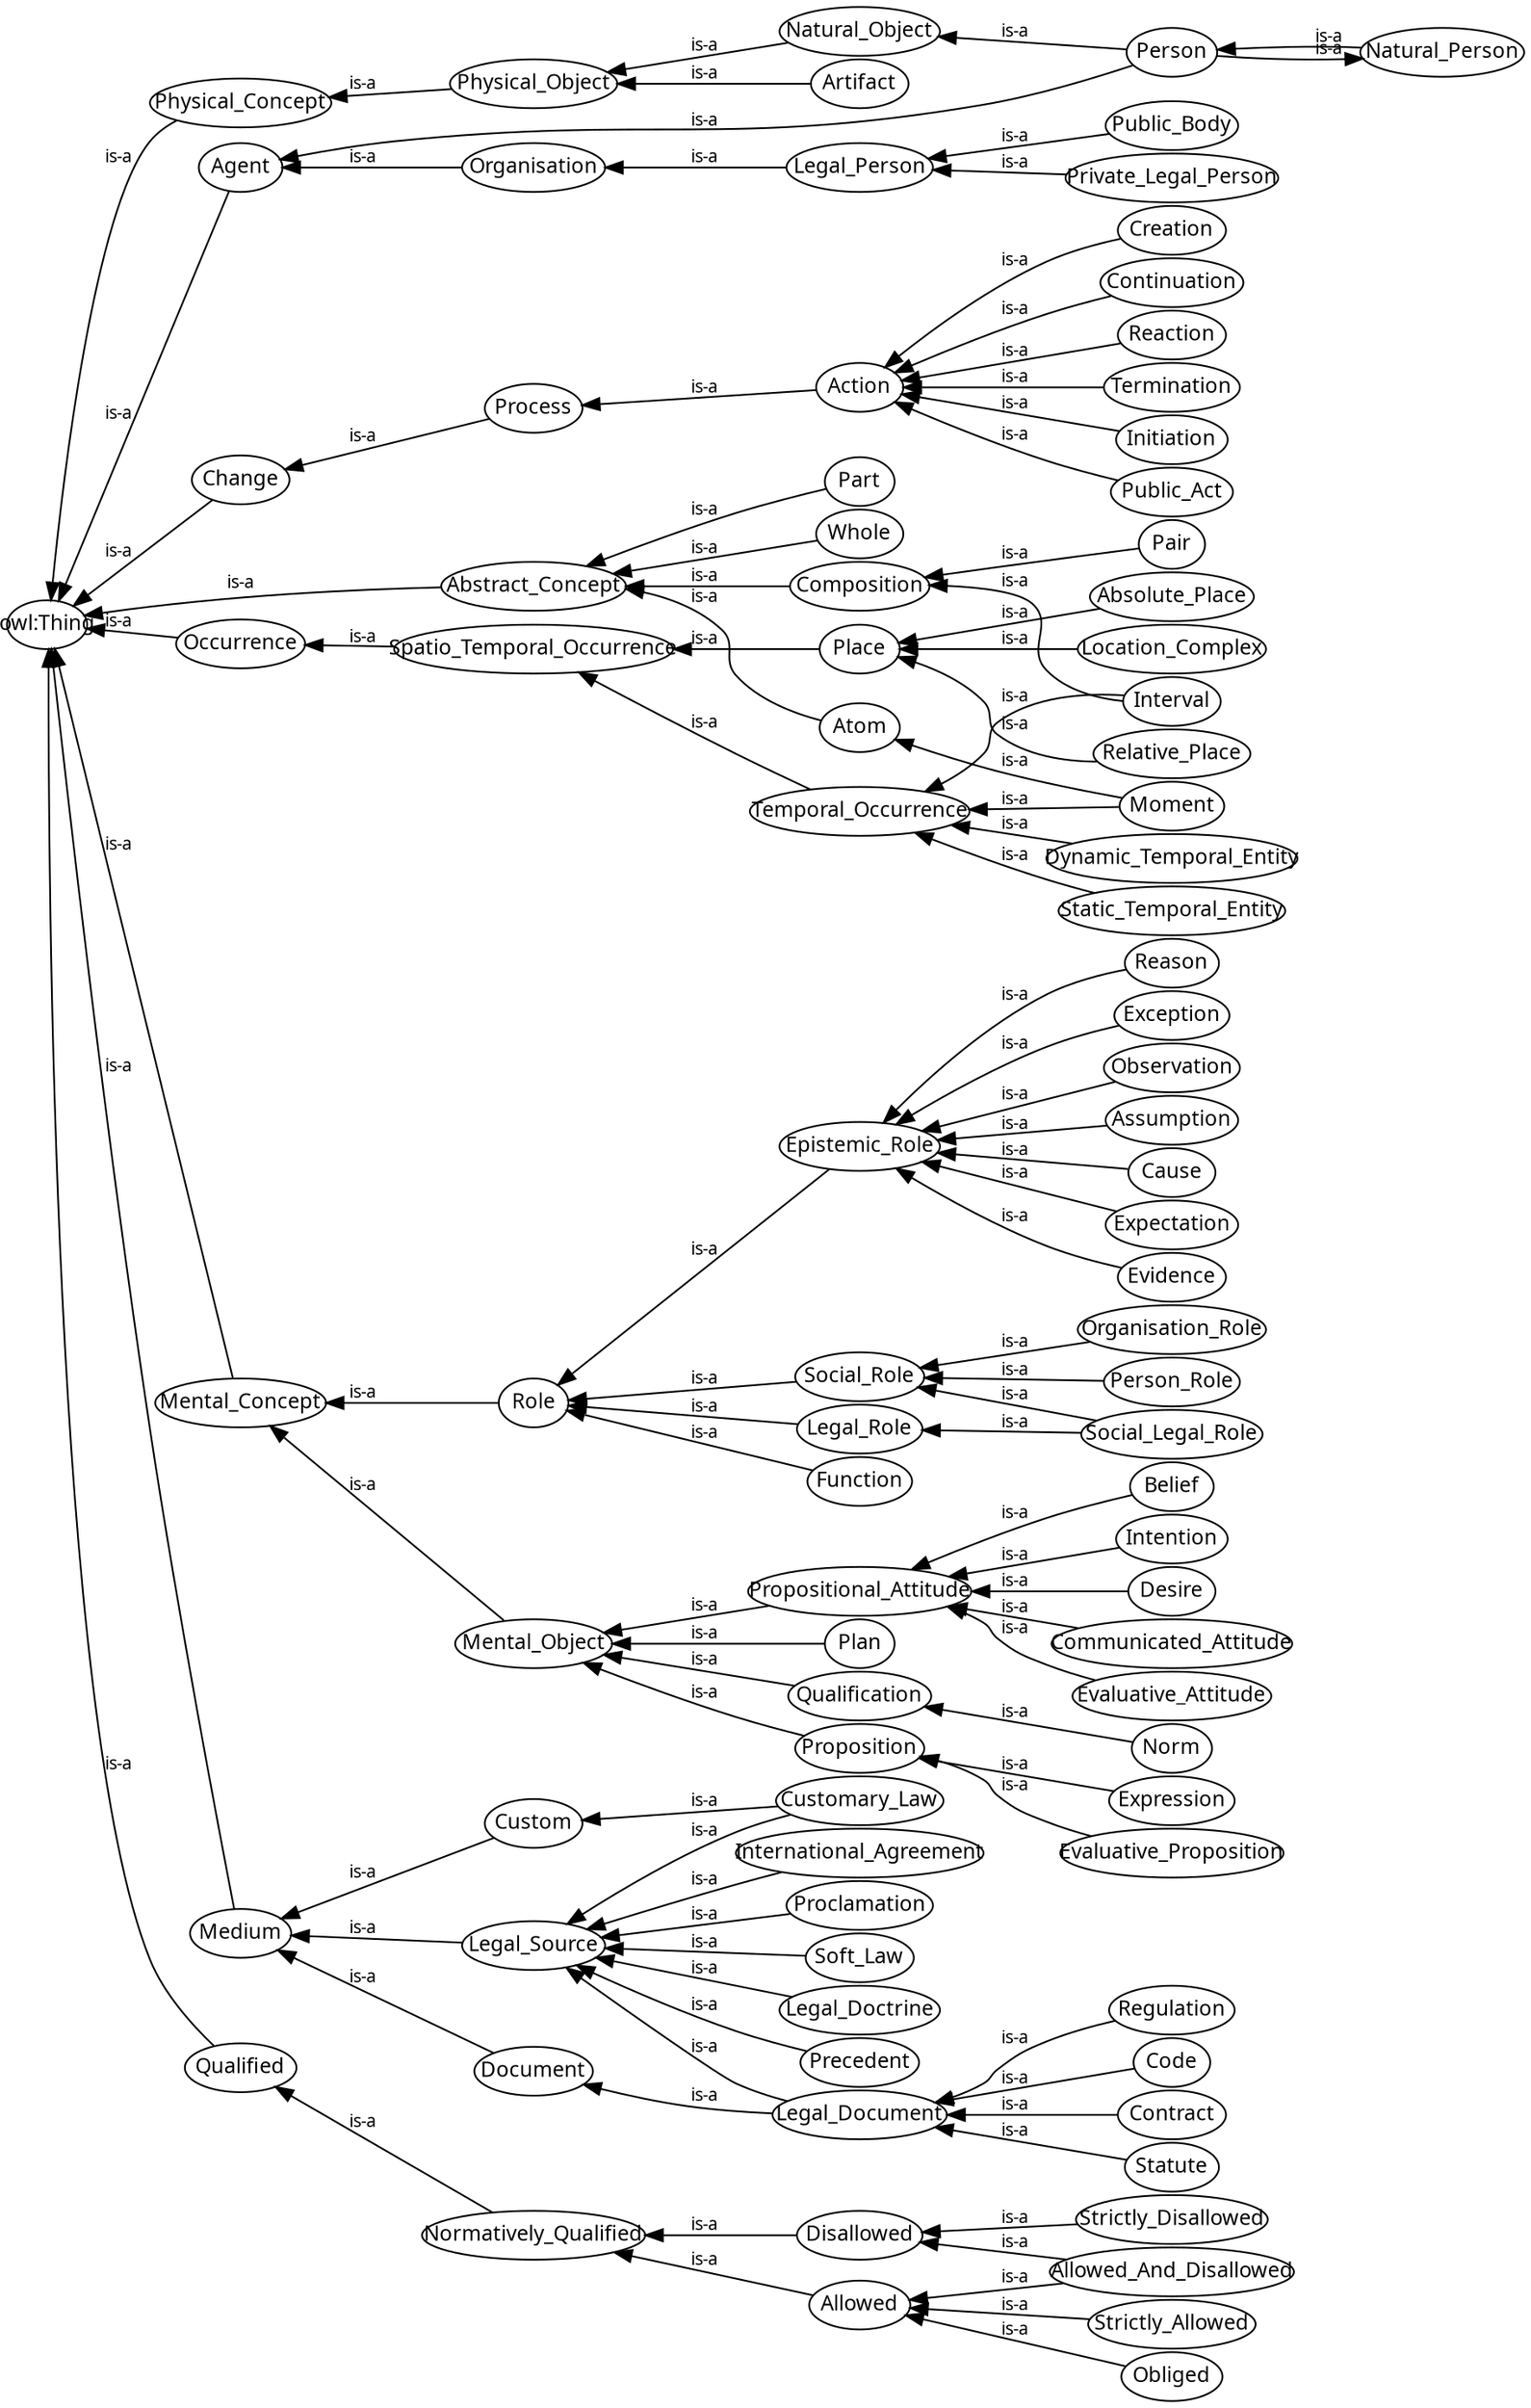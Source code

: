 digraph g {
	graph [ranksep="0.05", rankdir=LR, nodesep="0.03", bb="0,0,874,1368"];
	node [fontname=GillSans, fontsize="12.00", label="\N"];
	edge [fontname=GillSans, fontsize="10.00"];
	graph [bb="0,0,870,1368"];
	Natural_Object [shape=ellipse, fixedsize=true, width="1.28", height="0.39", pos="489,1354"];
	Legal_Person [shape=ellipse, fixedsize=true, width="1.17", height="0.39", pos="489,1278"];
	Person_Role [shape=ellipse, fixedsize=true, width="1.08", height="0.39", pos="668,584"];
	Communicated_Attitude [shape=ellipse, fixedsize=true, width="1.92", height="0.39", pos="668,434"];
	Change [shape=ellipse, fixedsize=true, width="0.78", height="0.39", pos="134,1057"];
	Plan [shape=ellipse, fixedsize=true, width="0.56", height="0.39", pos="489,434"];
	Evaluative_Attitude [shape=ellipse, fixedsize=true, width="1.58", height="0.39", pos="668,404"];
	Organisation_Role [shape=ellipse, fixedsize=true, width="1.50", height="0.39", pos="668,614"];
	Regulation [shape=ellipse, fixedsize=true, width="1.00", height="0.39", pos="668,224"];
	Whole [shape=ellipse, fixedsize=true, width="0.69", height="0.39", pos="489,1066"];
	Relative_Place [shape=ellipse, fixedsize=true, width="1.25", height="0.39", pos="668,944"];
	Evidence [shape=ellipse, fixedsize=true, width="0.86", height="0.39", pos="668,644"];
	Belief [shape=ellipse, fixedsize=true, width="0.67", height="0.39", pos="668,524"];
	Dynamic_Temporal_Entity [shape=ellipse, fixedsize=true, width="2.00", height="0.39", pos="668,884"];
	Reason [shape=ellipse, fixedsize=true, width="0.75", height="0.39", pos="668,824"];
	Creation [shape=ellipse, fixedsize=true, width="0.86", height="0.39", pos="668,1244"];
	Exception [shape=ellipse, fixedsize=true, width="0.92", height="0.39", pos="668,794"];
	Place [shape=ellipse, fixedsize=true, width="0.64", height="0.39", pos="489,1004"];
	Qualification [shape=ellipse, fixedsize=true, width="1.14", height="0.39", pos="489,404"];
	Abstract_Concept [shape=ellipse, fixedsize=true, width="1.47", height="0.39", pos="302,1036"];
	Interval [shape=ellipse, fixedsize=true, width="0.78", height="0.39", pos="668,974"];
	Mental_Concept [shape=ellipse, fixedsize=true, width="1.36", height="0.39", pos="134,572"];
	Custom [shape=ellipse, fixedsize=true, width="0.78", height="0.39", pos="302,322"];
	Proclamation [shape=ellipse, fixedsize=true, width="1.17", height="0.39", pos="489,284"];
	Normatively_Qualified [shape=ellipse, fixedsize=true, width="1.78", height="0.39", pos="302,99"];
	Soft_Law [shape=ellipse, fixedsize=true, width="0.86", height="0.39", pos="489,254"];
	Composition [shape=ellipse, fixedsize=true, width="1.11", height="0.39", pos="489,1036"];
	Continuation [shape=ellipse, fixedsize=true, width="1.14", height="0.39", pos="668,1214"];
	Social_Role [shape=ellipse, fixedsize=true, width="1.03", height="0.39", pos="489,585"];
	Allowed_And_Disallowed [shape=ellipse, fixedsize=true, width="1.94", height="0.39", pos="668,74"];
	"owl:Thing" [shape=ellipse, fixedsize=true, width="0.64", height="0.39", pos="23,1019"];
	Public_Body [shape=ellipse, fixedsize=true, width="1.06", height="0.39", pos="668,1304"];
	Code [shape=ellipse, fixedsize=true, width="0.61", height="0.39", pos="668,194"];
	Absolute_Place [shape=ellipse, fixedsize=true, width="1.31", height="0.39", pos="668,1034"];
	Intention [shape=ellipse, fixedsize=true, width="0.89", height="0.39", pos="668,494"];
	Process [shape=ellipse, fixedsize=true, width="0.78", height="0.39", pos="302,1115"];
	Allowed [shape=ellipse, fixedsize=true, width="0.81", height="0.39", pos="489,55"];
	Spatio_Temporal_Occurrence [shape=ellipse, fixedsize=true, width="2.22", height="0.39", pos="302,1004"];
	Observation [shape=ellipse, fixedsize=true, width="1.08", height="0.39", pos="668,764"];
	Location_Complex [shape=ellipse, fixedsize=true, width="1.50", height="0.39", pos="668,1004"];
	Contract [shape=ellipse, fixedsize=true, width="0.86", height="0.39", pos="668,164"];
	Obliged [shape=ellipse, fixedsize=true, width="0.81", height="0.39", pos="668,14"];
	Natural_Person [shape=ellipse, fixedsize=true, width="1.31", height="0.39", pos="823,1339"];
	Physical_Object [shape=ellipse, fixedsize=true, width="1.33", height="0.39", pos="302,1324"];
	Occurrence [shape=ellipse, fixedsize=true, width="1.03", height="0.39", pos="134,1008"];
	Strictly_Disallowed [shape=ellipse, fixedsize=true, width="1.53", height="0.39", pos="668,104"];
	Norm [shape=ellipse, fixedsize=true, width="0.64", height="0.39", pos="668,374"];
	Proposition [shape=ellipse, fixedsize=true, width="1.03", height="0.39", pos="489,374"];
	Legal_Document [shape=ellipse, fixedsize=true, width="1.39", height="0.39", pos="489,164"];
	Assumption [shape=ellipse, fixedsize=true, width="1.06", height="0.39", pos="668,734"];
	Cause [shape=ellipse, fixedsize=true, width="0.69", height="0.39", pos="668,704"];
	Propositional_Attitude [shape=ellipse, fixedsize=true, width="1.78", height="0.39", pos="489,464"];
	Medium [shape=ellipse, fixedsize=true, width="0.81", height="0.39", pos="134,287"];
	Function [shape=ellipse, fixedsize=true, width="0.83", height="0.39", pos="489,525"];
	Evaluative_Proposition [shape=ellipse, fixedsize=true, width="1.78", height="0.39", pos="668,314"];
	Expectation [shape=ellipse, fixedsize=true, width="1.06", height="0.39", pos="668,674"];
	Physical_Concept [shape=ellipse, fixedsize=true, width="1.44", height="0.39", pos="134,1313"];
	Expression [shape=ellipse, fixedsize=true, width="1.00", height="0.39", pos="668,344"];
	Reaction [shape=ellipse, fixedsize=true, width="0.86", height="0.39", pos="668,1184"];
	Legal_Doctrine [shape=ellipse, fixedsize=true, width="1.28", height="0.39", pos="489,224"];
	Social_Legal_Role [shape=ellipse, fixedsize=true, width="1.44", height="0.39", pos="668,554"];
	Precedent [shape=ellipse, fixedsize=true, width="0.94", height="0.39", pos="489,194"];
	Statute [shape=ellipse, fixedsize=true, width="0.75", height="0.39", pos="668,134"];
	Strictly_Allowed [shape=ellipse, fixedsize=true, width="1.33", height="0.39", pos="668,44"];
	International_Agreement [shape=ellipse, fixedsize=true, width="1.97", height="0.39", pos="489,314"];
	Pair [shape=ellipse, fixedsize=true, width="0.53", height="0.39", pos="668,1064"];
	Part [shape=ellipse, fixedsize=true, width="0.56", height="0.39", pos="489,1096"];
	Termination [shape=ellipse, fixedsize=true, width="1.08", height="0.39", pos="668,1154"];
	Customary_Law [shape=ellipse, fixedsize=true, width="1.33", height="0.39", pos="489,344"];
	Agent [shape=ellipse, fixedsize=true, width="0.67", height="0.39", pos="134,1278"];
	Person [shape=ellipse, fixedsize=true, width="0.72", height="0.39", pos="668,1339"];
	Document [shape=ellipse, fixedsize=true, width="0.94", height="0.39", pos="302,194"];
	Organisation [shape=ellipse, fixedsize=true, width="1.14", height="0.39", pos="302,1278"];
	Qualified [shape=ellipse, fixedsize=true, width="0.89", height="0.39", pos="134,216"];
	Epistemic_Role [shape=ellipse, fixedsize=true, width="1.28", height="0.39", pos="489,719"];
	Disallowed [shape=ellipse, fixedsize=true, width="1.00", height="0.39", pos="489,99"];
	Artifact [shape=ellipse, fixedsize=true, width="0.78", height="0.39", pos="489,1324"];
	Private_Legal_Person [shape=ellipse, fixedsize=true, width="1.69", height="0.39", pos="668,1274"];
	Legal_Role [shape=ellipse, fixedsize=true, width="1.00", height="0.39", pos="489,555"];
	Desire [shape=ellipse, fixedsize=true, width="0.69", height="0.39", pos="668,464"];
	Role [shape=ellipse, fixedsize=true, width="0.56", height="0.39", pos="302,572"];
	Legal_Source [shape=ellipse, fixedsize=true, width="1.14", height="0.39", pos="302,269"];
	Moment [shape=ellipse, fixedsize=true, width="0.83", height="0.39", pos="668,914"];
	Mental_Object [shape=ellipse, fixedsize=true, width="1.25", height="0.39", pos="302,434"];
	Initiation [shape=ellipse, fixedsize=true, width="0.89", height="0.39", pos="668,1124"];
	Atom [shape=ellipse, fixedsize=true, width="0.64", height="0.39", pos="489,958"];
	Static_Temporal_Entity [shape=ellipse, fixedsize=true, width="1.81", height="0.39", pos="668,854"];
	Public_Act [shape=ellipse, fixedsize=true, width="0.97", height="0.39", pos="668,1094"];
	Temporal_Occurrence [shape=ellipse, fixedsize=true, width="1.75", height="0.39", pos="489,913"];
	Action [shape=ellipse, fixedsize=true, width="0.69", height="0.39", pos="489,1154"];
	Legal_Role -> Social_Legal_Role [fontsize=10, dir=back, floatlabel=true, label=" is-a ", pos="s,525,555 535,555 560,555 591,555 616,555", lp="578,561"];
	Social_Role -> Organisation_Role [fontsize=10, dir=back, floatlabel=true, label=" is-a ", pos="s,523,591 533,592 560,597 595,603 622,607", lp="578,608"];
	Physical_Object -> Artifact [fontsize=10, dir=back, floatlabel=true, label=" is-a ", pos="s,350,1324 360,1324 394,1324 435,1324 461,1324", lp="400,1330"];
	"owl:Thing" -> Medium [fontsize=10, dir=back, floatlabel=true, label=" is-a ", pos="s,24,1005 25,995 25,995 25,995 25,995 46,800 51,751 82,557 98,459 123,341 131,301", lp="64,764"];
	Legal_Source -> Legal_Document [fontsize=10, dir=back, floatlabel=true, label=" is-a ", pos="s,308,255 315,248 340,224 355,228 382,208 386,206 387,205 390,201 403,191 404,186 418,179 426,175 435,173 444,171", lp="400,211"];
	Medium -> Document [fontsize=10, dir=back, floatlabel=true, label=" is-a ", pos="s,152,276 161,271 206,245 254,219 281,205", lp="204,260"];
	Legal_Source -> Customary_Law [fontsize=10, dir=back, floatlabel=true, label=" is-a ", pos="s,313,283 321,288 342,300 355,296 382,308 399,316 401,323 418,329 427,333 437,335 446,337", lp="400,332"];
	Legal_Document -> Regulation [fontsize=10, dir=back, floatlabel=true, label=" is-a ", pos="s,521,175 531,178 537,179 543,181 551,184 556,186 557,186 560,188 564,190 565,191 568,193 581,201 583,204 596,209 608,214 622,21\
7 634,219", lp="578,212"];
	Legal_Document -> Statute [fontsize=10, dir=back, floatlabel=true, label=" is-a ", pos="s,532,157 542,155 575,150 616,143 642,138", lp="578,159"];
	Proposition -> Expression [fontsize=10, dir=back, floatlabel=true, label=" is-a ", pos="s,522,368 532,366 544,364 556,362 568,360 590,357 615,353 634,349", lp="578,369"];
	Mental_Concept -> Role [fontsize=10, dir=back, floatlabel=true, label=" is-a ", pos="s,183,572 193,572 224,572 260,572 282,572", lp="204,578"];
	Epistemic_Role -> Reason [fontsize=10, dir=back, floatlabel=true, label=" is-a ", pos="s,492,733 496,742 497,742 497,743 497,743 500,748 502,748 506,750 545,778 552,791 596,809 611,815 628,819 641,821", lp="578,812"];
	Custom -> Customary_Law [fontsize=10, dir=back, floatlabel=true, label=" is-a ", pos="s,327,328 337,331 353,335 373,338 390,340 407,342 425,343 441,344", lp="400,349"];
	Epistemic_Role -> Exception [fontsize=10, dir=back, floatlabel=true, label=" is-a ", pos="s,496,733 504,740 536,768 554,765 596,779 609,784 624,787 637,789", lp="578,784"];
	Allowed -> Allowed_And_Disallowed [fontsize=10, dir=back, floatlabel=true, label=" is-a ", pos="s,517,58 527,59 550,61 580,64 606,67", lp="578,72"];
	Abstract_Concept -> Composition [fontsize=10, dir=back, floatlabel=true, label=" is-a ", pos="s,355,1036 365,1036 393,1036 424,1036 449,1036", lp="400,1042"];
	"owl:Thing" -> Agent [fontsize=10, dir=back, floatlabel=true, label=" is-a ", pos="s,26,1033 29,1043 59,1133 109,1229 127,1264", lp="64,1162"];
	Spatio_Temporal_Occurrence -> Temporal_Occurrence [fontsize=10, dir=back, floatlabel=true, label=" is-a ", pos="s,326,991 335,986 358,973 390,956 418,943 431,937 446,931 459,925", lp="400,965"];
	Mental_Object -> Proposition [fontsize=10, dir=back, floatlabel=true, label=" is-a ", pos="s,321,421 330,417 361,402 378,401 418,389 430,386 444,383 456,380", lp="400,405"];
	Atom -> Moment [fontsize=10, dir=back, floatlabel=true, label=" is-a ", pos="s,509,951 519,947 534,942 552,936 568,931 592,925 619,921 639,918", lp="578,940"];
	Legal_Document -> Code [fontsize=10, dir=back, floatlabel=true, label=" is-a ", pos="s,532,171 542,173 577,179 621,186 647,190", lp="578,187"];
	Social_Role -> Social_Legal_Role [fontsize=10, dir=back, floatlabel=true, label=" is-a ", pos="s,523,579 533,577 561,572 596,566 624,562", lp="578,579"];
	Role -> Epistemic_Role [fontsize=10, dir=back, floatlabel=true, label=" is-a ", pos="s,315,583 323,589 361,619 438,679 472,706", lp="400,663"];
	Propositional_Attitude -> Desire [fontsize=10, dir=back, floatlabel=true, label=" is-a ", pos="s,553,464 563,464 592,464 623,464 643,464", lp="578,470"];
	Spatio_Temporal_Occurrence -> Place [fontsize=10, dir=back, floatlabel=true, label=" is-a ", pos="s,382,1004 392,1004 419,1004 447,1004 466,1004", lp="400,1010"];
	Mental_Object -> Propositional_Attitude [fontsize=10, dir=back, floatlabel=true, label=" is-a ", pos="s,342,440 352,442 379,446 411,452 438,456", lp="400,459"];
	Qualified -> Normatively_Qualified [fontsize=10, dir=back, floatlabel=true, label=" is-a ", pos="s,151,204 160,198 194,174 253,133 283,112", lp="204,182"];
	Organisation -> Legal_Person [fontsize=10, dir=back, floatlabel=true, label=" is-a ", pos="s,343,1278 353,1278 383,1278 419,1278 447,1278", lp="400,1284"];
	Disallowed -> Allowed_And_Disallowed [fontsize=10, dir=back, floatlabel=true, label=" is-a ", pos="s,523,94 533,93 557,90 586,85 610,82", lp="578,95"];
	"owl:Thing" -> Qualified [fontsize=10, dir=back, floatlabel=true, label=" is-a ", pos="s,24,1005 24,995 29,874 53,340 82,272 90,254 106,239 118,228", lp="64,506"];
	Proposition -> Evaluative_Proposition [fontsize=10, dir=back, floatlabel=true, label=" is-a ", pos="s,520,366 530,363 537,361 544,359 551,356 573,348 575,338 596,329 603,326 610,324 617,322", lp="578,356"];
	Epistemic_Role -> Observation [fontsize=10, dir=back, floatlabel=true, label=" is-a ", pos="s,514,731 524,734 548,741 563,742 596,749 608,752 622,755 634,757", lp="578,755"];
	"owl:Thing" -> Change [fontsize=10, dir=back, floatlabel=true, label=" is-a ", pos="s,43,1026 52,1030 62,1034 72,1037 82,1040 91,1043 102,1046 110,1049", lp="64,1044"];
	Legal_Source -> Proclamation [fontsize=10, dir=back, floatlabel=true, label=" is-a ", pos="s,342,272 352,273 382,276 419,278 448,281", lp="400,285"];
	Physical_Object -> Natural_Object [fontsize=10, dir=back, floatlabel=true, label=" is-a ", pos="s,344,1331 354,1333 384,1337 420,1344 448,1348", lp="400,1346"];
	Normatively_Qualified -> Allowed [fontsize=10, dir=back, floatlabel=true, label=" is-a ", pos="s,346,89 356,87 391,78 436,67 463,61", lp="400,86"];
	Place -> Relative_Place [fontsize=10, dir=back, floatlabel=true, label=" is-a ", pos="s,511,999 521,996 534,992 550,984 560,973 567,967 561,960 568,954 584,942 606,939 626,939", lp="578,963"];
	Abstract_Concept -> Part [fontsize=10, dir=back, floatlabel=true, label=" is-a ", pos="s,319,1049 328,1054 360,1071 378,1070 418,1081 436,1086 455,1090 470,1093", lp="400,1087"];
	Role -> Function [fontsize=10, dir=back, floatlabel=true, label=" is-a ", pos="s,321,567 331,564 363,554 378,550 418,540 432,537 448,533 462,531", lp="400,556"];
	Legal_Person -> Public_Body [fontsize=10, dir=back, floatlabel=true, label=" is-a ", pos="s,528,1283 538,1285 554,1287 572,1290 588,1292 603,1294 619,1296 633,1299", lp="578,1298"];
	Epistemic_Role -> Assumption [fontsize=10, dir=back, floatlabel=true, label=" is-a ", pos="s,534,723 544,724 572,726 606,728 631,731", lp="578,734"];
	Normatively_Qualified -> Disallowed [fontsize=10, dir=back, floatlabel=true, label=" is-a ", pos="s,366,99 376,99 403,99 431,99 453,99", lp="400,105"];
	Legal_Person -> Private_Legal_Person [fontsize=10, dir=back, floatlabel=true, label=" is-a ", pos="s,531,1277 541,1276 550,1276 559,1276 568,1276 581,1275 594,1275 607,1275", lp="578,1282"];
	Agent -> Person [fontsize=10, dir=back, floatlabel=true, label=" is-a ", pos="s,157,1283 167,1285 176,1287 185,1289 194,1290 207,1291 210,1292 222,1293 372,1304 412,1285 560,1309 561,1309 613,1324 645,1332", lp="400,1301"];
	Disallowed -> Strictly_Disallowed [fontsize=10, dir=back, floatlabel=true, label=" is-a ", pos="s,525,100 535,100 559,100 588,101 613,102", lp="578,109"];
	Role -> Social_Role [fontsize=10, dir=back, floatlabel=true, label=" is-a ", pos="s,322,573 332,574 365,577 417,580 452,583", lp="400,587"];
	Legal_Document -> Contract [fontsize=10, dir=back, floatlabel=true, label=" is-a ", pos="s,539,164 549,164 578,164 613,164 637,164", lp="578,170"];
	Medium -> Legal_Source [fontsize=10, dir=back, floatlabel=true, label=" is-a ", pos="s,162,284 172,283 199,280 236,277 263,273", lp="204,288"];
	Role -> Legal_Role [fontsize=10, dir=back, floatlabel=true, label=" is-a ", pos="s,322,570 332,569 365,566 419,562 454,558", lp="400,571"];
	Epistemic_Role -> Expectation [fontsize=10, dir=back, floatlabel=true, label=" is-a ", pos="s,515,707 525,704 548,698 563,697 596,689 609,686 622,683 635,681", lp="578,703"];
	Mental_Object -> Qualification [fontsize=10, dir=back, floatlabel=true, label=" is-a ", pos="s,342,428 352,426 384,421 423,415 452,410", lp="400,427"];
	Propositional_Attitude -> Communicated_Attitude [fontsize=10, dir=back, floatlabel=true, label=" is-a ", pos="s,540,455 550,453 571,450 594,446 615,443", lp="578,459"];
	Natural_Object -> Person [fontsize=10, dir=back, floatlabel=true, label=" is-a ", pos="s,534,1350 544,1349 577,1346 617,1344 642,1341", lp="578,1352"];
	Action -> Public_Act [fontsize=10, dir=back, floatlabel=true, label=" is-a ", pos="s,505,1143 514,1138 544,1124 558,1121 596,1109 609,1105 623,1102 636,1100", lp="578,1125"];
	Action -> Termination [fontsize=10, dir=back, floatlabel=true, label=" is-a ", pos="s,514,1154 524,1154 554,1154 598,1154 629,1154", lp="578,1160"];
	Place -> Absolute_Place [fontsize=10, dir=back, floatlabel=true, label=" is-a ", pos="s,511,1008 521,1010 551,1015 595,1022 627,1027", lp="578,1027"];
	Legal_Source -> Legal_Doctrine [fontsize=10, dir=back, floatlabel=true, label=" is-a ", pos="s,332,259 342,256 367,249 382,247 418,239 429,237 440,234 451,232", lp="400,254"];
	"owl:Thing" -> Abstract_Concept [fontsize=10, dir=back, floatlabel=true, label=" is-a ", pos="s,44,1025 54,1026 54,1026 54,1026 54,1026 113,1034 128,1028 186,1030 207,1031 230,1032 250,1033", lp="134,1038"];
	Physical_Concept -> Physical_Object [fontsize=10, dir=back, floatlabel=true, label=" is-a ", pos="s,185,1316 195,1317 215,1319 236,1320 255,1321", lp="204,1323"];
	Propositional_Attitude -> Evaluative_Attitude [fontsize=10, dir=back, floatlabel=true, label=" is-a ", pos="s,527,453 537,451 541,449 546,448 551,446 573,439 575,428 596,419 604,416 612,414 620,412", lp="578,446"];
	"owl:Thing" -> Mental_Concept [fontsize=10, dir=back, floatlabel=true, label=" is-a ", pos="s,26,1005 28,995 49,915 115,650 130,586", lp="64,905"];
	Document -> Legal_Document [fontsize=10, dir=back, floatlabel=true, label=" is-a ", pos="s,327,184 337,181 353,175 372,169 390,166 406,163 423,162 439,162", lp="400,175"];
	Action -> Creation [fontsize=10, dir=back, floatlabel=true, label=" is-a ", pos="s,495,1168 502,1175 534,1208 552,1212 596,1229 610,1234 625,1238 638,1240", lp="578,1232"];
	Epistemic_Role -> Cause [fontsize=10, dir=back, floatlabel=true, label=" is-a ", pos="s,534,715 544,714 577,711 618,709 643,706", lp="578,720"];
	Allowed -> Obliged [fontsize=10, dir=back, floatlabel=true, label=" is-a ", pos="s,513,47 523,45 548,39 562,37 596,29 611,26 627,22 641,19", lp="578,42"];
	Abstract_Concept -> Atom [fontsize=10, dir=back, floatlabel=true, label=" is-a ", pos="s,350,1030 360,1028 383,1025 406,1020 410,1016 420,1008 410,999 418,989 431,975 451,967 467,963", lp="400,1031"];
	Composition -> Interval [fontsize=10, dir=back, floatlabel=true, label=" is-a ", pos="s,529,1037 539,1037 562,1038 585,1036 588,1033 602,1022 585,1008 596,995 599,992 623,985 643,980", lp="578,1045"];
	Action -> Initiation [fontsize=10, dir=back, floatlabel=true, label=" is-a ", pos="s,513,1150 523,1148 556,1143 606,1134 638,1129", lp="578,1149"];
	Agent -> Organisation [fontsize=10, dir=back, floatlabel=true, label=" is-a ", pos="s,158,1278 168,1278 195,1278 233,1278 261,1278", lp="204,1284"];
	Medium -> Custom [fontsize=10, dir=back, floatlabel=true, label=" is-a ", pos="s,161,293 171,295 202,302 247,311 276,317", lp="204,311"];
	Temporal_Occurrence -> Static_Temporal_Entity [fontsize=10, dir=back, floatlabel=true, label=" is-a ", pos="s,503,899 512,894 541,878 558,880 596,869 604,867 612,865 620,863", lp="578,884"];
	Mental_Concept -> Mental_Object [fontsize=10, dir=back, floatlabel=true, label=" is-a ", pos="s,150,559 158,553 192,524 255,472 286,447", lp="204,530"];
	Abstract_Concept -> Whole [fontsize=10, dir=back, floatlabel=true, label=" is-a ", pos="s,348,1043 358,1045 394,1050 438,1057 465,1062", lp="400,1061"];
	Occurrence -> Spatio_Temporal_Occurrence [fontsize=10, dir=back, floatlabel=true, label=" is-a ", pos="s,171,1007 181,1007 194,1007 209,1006 223,1006", lp="204,1014"];
	Process -> Action [fontsize=10, dir=back, floatlabel=true, label=" is-a ", pos="s,328,1120 338,1122 375,1130 433,1143 466,1149", lp="400,1144"];
	"owl:Thing" -> Physical_Concept [fontsize=10, dir=back, floatlabel=true, label=" is-a ", pos="s,24,1033 25,1043 25,1043 25,1043 25,1043 43,1156 8,1207 82,1293 86,1297 91,1301 96,1303", lp="64,1286"];
	Change -> Process [fontsize=10, dir=back, floatlabel=true, label=" is-a ", pos="s,157,1065 167,1068 200,1080 250,1097 279,1107", lp="204,1091"];
	Qualification -> Norm [fontsize=10, dir=back, floatlabel=true, label=" is-a ", pos="s,526,397 536,395 546,394 557,391 568,390 595,386 625,381 646,378", lp="578,399"];
	"owl:Thing" -> Occurrence [fontsize=10, dir=back, floatlabel=true, label=" is-a ", pos="s,45,1015 55,1014 73,1012 86,1011 97,1010", lp="64,1023"];
	Temporal_Occurrence -> Interval [fontsize=10, dir=back, floatlabel=true, label=" is-a ", pos="s,530,924 539,928 547,932 554,937 560,943 568,951 560,960 568,966 589,983 620,982 642,979", lp="578,984"];
	Place -> Location_Complex [fontsize=10, dir=back, floatlabel=true, label=" is-a ", pos="s,512,1004 522,1004 548,1004 584,1004 614,1004", lp="578,1010"];
	Action -> Reaction [fontsize=10, dir=back, floatlabel=true, label=" is-a ", pos="s,513,1158 523,1160 557,1165 607,1174 639,1179", lp="578,1177"];
	Epistemic_Role -> Evidence [fontsize=10, dir=back, floatlabel=true, label=" is-a ", pos="s,496,705 504,698 536,671 554,674 596,659 610,655 626,651 639,649", lp="578,676"];
	Legal_Source -> International_Agreement [fontsize=10, dir=back, floatlabel=true, label=" is-a ", pos="s,331,279 341,282 366,289 382,292 418,299 425,301 432,302 439,304", lp="400,305"];
	Temporal_Occurrence -> Moment [fontsize=10, dir=back, floatlabel=true, label=" is-a ", pos="s,552,913 562,913 589,914 617,914 638,914", lp="578,920"];
	Composition -> Pair [fontsize=10, dir=back, floatlabel=true, label=" is-a ", pos="s,526,1042 536,1044 573,1050 622,1057 649,1061", lp="578,1058"];
	Propositional_Attitude -> Belief [fontsize=10, dir=back, floatlabel=true, label=" is-a ", pos="s,501,478 510,484 539,502 558,498 596,509 612,514 631,517 645,520", lp="578,515"];
	Natural_Person -> Person [fontsize=10, dir=back, floatlabel=true, label=" is-a ", pos="s,779,1334 769,1333 768,1333 768,1333 768,1333 743,1331 714,1333 694,1336", lp="758,1339"];
	Social_Role -> Person_Role [fontsize=10, dir=back, floatlabel=true, label=" is-a ", pos="s,526,585 536,585 565,584 601,584 629,584", lp="578,591"];
	Legal_Source -> Soft_Law [fontsize=10, dir=back, floatlabel=true, label=" is-a ", pos="s,342,266 352,265 386,262 429,259 458,256", lp="400,269"];
	Propositional_Attitude -> Intention [fontsize=10, dir=back, floatlabel=true, label=" is-a ", pos="s,540,473 550,475 580,479 614,485 638,489", lp="578,487"];
	Legal_Source -> Precedent [fontsize=10, dir=back, floatlabel=true, label=" is-a ", pos="s,313,255 321,249 355,225 372,224 418,209 431,205 445,202 458,200", lp="400,225"];
	Allowed -> Strictly_Allowed [fontsize=10, dir=back, floatlabel=true, label=" is-a ", pos="s,518,53 528,52 555,51 592,49 621,47", lp="578,57"];
	Person -> Natural_Person [fontsize=10, dir=back, floatlabel=true, label=" is-a ", pos="s,694,1342 704,1343 723,1345 747,1346 768,1345 772,1345 775,1344 779,1344", lp="758,1351"];
	Mental_Object -> Plan [fontsize=10, dir=back, floatlabel=true, label=" is-a ", pos="s,347,434 357,434 395,434 442,434 469,434", lp="400,440"];
	Action -> Continuation [fontsize=10, dir=back, floatlabel=true, label=" is-a ", pos="s,505,1165 514,1170 544,1185 558,1188 596,1199 607,1203 620,1205 631,1208", lp="578,1205"];
	Temporal_Occurrence -> Dynamic_Temporal_Entity [fontsize=10, dir=back, floatlabel=true, label=" is-a ", pos="s,540,905 550,903 570,900 592,896 612,893", lp="578,908"];
}
